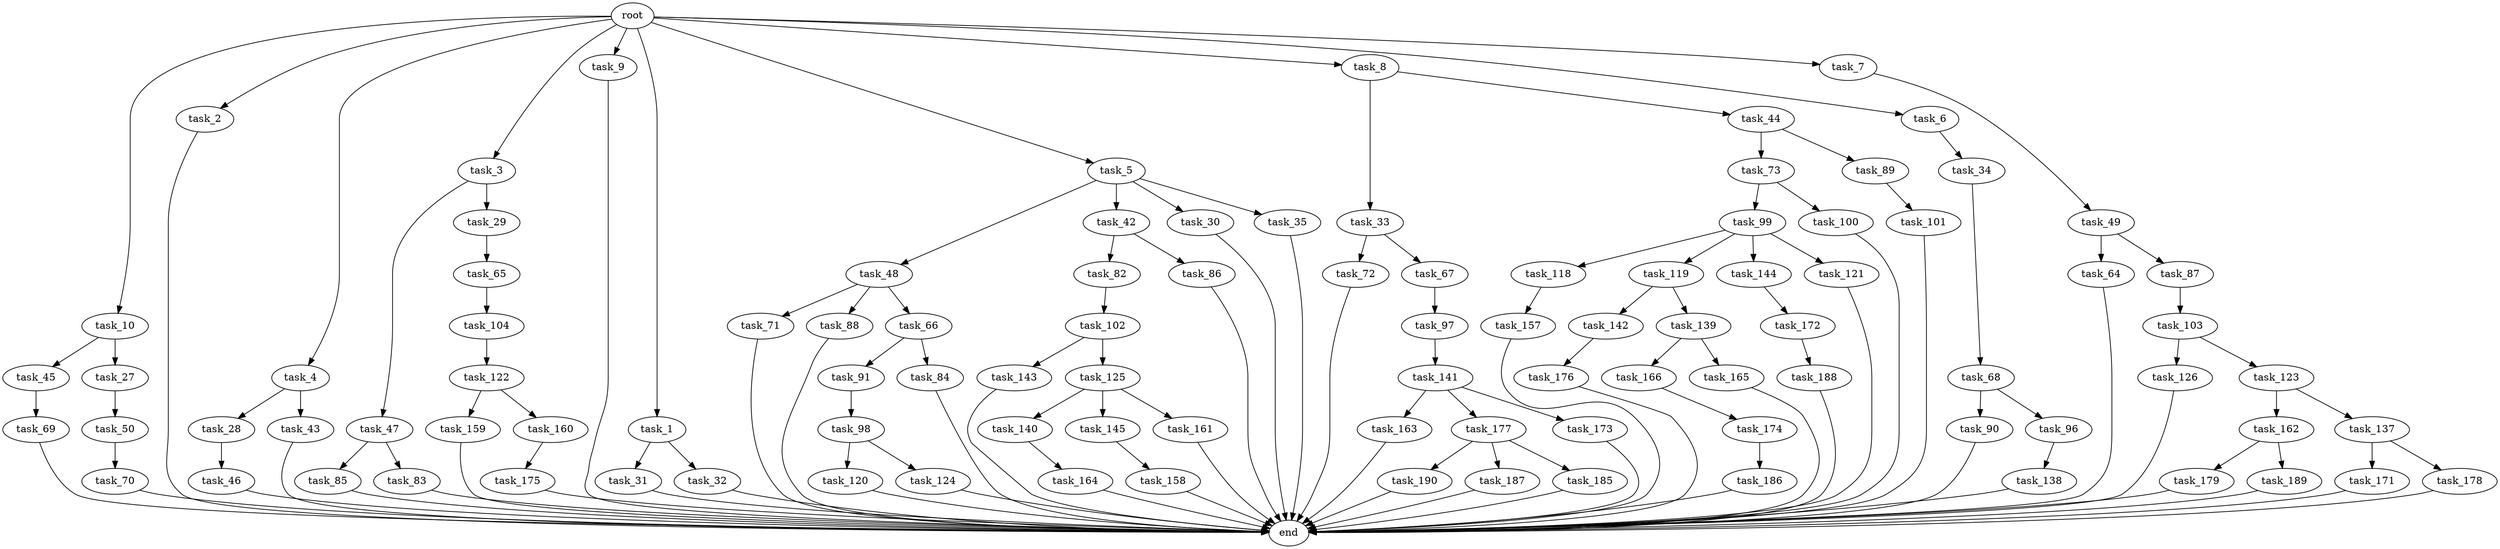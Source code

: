 digraph G {
  task_118 [size="1717986918.400000"];
  task_102 [size="274877906.944000"];
  task_65 [size="1717986918.400000"];
  task_176 [size="68719476.736000"];
  task_142 [size="68719476.736000"];
  task_162 [size="1717986918.400000"];
  task_158 [size="429496729.600000"];
  task_72 [size="429496729.600000"];
  task_119 [size="1717986918.400000"];
  task_166 [size="1391569403.904000"];
  task_45 [size="1099511627.776000"];
  task_163 [size="1099511627.776000"];
  task_144 [size="1717986918.400000"];
  task_46 [size="1717986918.400000"];
  task_179 [size="429496729.600000"];
  task_122 [size="429496729.600000"];
  task_73 [size="68719476.736000"];
  task_82 [size="1717986918.400000"];
  task_10 [size="2.048000"];
  task_139 [size="68719476.736000"];
  task_28 [size="1099511627.776000"];
  task_50 [size="154618822.656000"];
  task_71 [size="154618822.656000"];
  task_31 [size="429496729.600000"];
  task_49 [size="618475290.624000"];
  task_157 [size="618475290.624000"];
  task_90 [size="841813590.016000"];
  task_121 [size="1717986918.400000"];
  task_140 [size="68719476.736000"];
  task_190 [size="68719476.736000"];
  task_164 [size="274877906.944000"];
  task_126 [size="154618822.656000"];
  task_159 [size="154618822.656000"];
  task_2 [size="2.048000"];
  task_48 [size="1391569403.904000"];
  task_67 [size="429496729.600000"];
  task_42 [size="1391569403.904000"];
  task_186 [size="274877906.944000"];
  task_30 [size="1391569403.904000"];
  task_177 [size="1099511627.776000"];
  task_160 [size="154618822.656000"];
  task_104 [size="154618822.656000"];
  task_33 [size="274877906.944000"];
  task_4 [size="2.048000"];
  task_43 [size="1099511627.776000"];
  task_96 [size="841813590.016000"];
  task_64 [size="429496729.600000"];
  task_85 [size="1099511627.776000"];
  task_35 [size="1391569403.904000"];
  task_138 [size="274877906.944000"];
  task_173 [size="1099511627.776000"];
  task_172 [size="274877906.944000"];
  task_91 [size="154618822.656000"];
  task_89 [size="68719476.736000"];
  task_3 [size="2.048000"];
  task_9 [size="2.048000"];
  task_32 [size="429496729.600000"];
  task_143 [size="274877906.944000"];
  task_34 [size="841813590.016000"];
  task_174 [size="618475290.624000"];
  task_171 [size="154618822.656000"];
  task_86 [size="1717986918.400000"];
  task_189 [size="429496729.600000"];
  task_101 [size="841813590.016000"];
  task_1 [size="2.048000"];
  task_99 [size="1717986918.400000"];
  task_69 [size="68719476.736000"];
  task_44 [size="274877906.944000"];
  task_5 [size="2.048000"];
  task_88 [size="154618822.656000"];
  end [size="0.000000"];
  task_8 [size="2.048000"];
  task_87 [size="429496729.600000"];
  task_141 [size="1717986918.400000"];
  task_83 [size="1099511627.776000"];
  task_84 [size="154618822.656000"];
  task_47 [size="1099511627.776000"];
  task_29 [size="1099511627.776000"];
  task_145 [size="68719476.736000"];
  task_97 [size="1391569403.904000"];
  task_178 [size="154618822.656000"];
  root [size="0.000000"];
  task_187 [size="68719476.736000"];
  task_27 [size="1099511627.776000"];
  task_123 [size="154618822.656000"];
  task_120 [size="429496729.600000"];
  task_6 [size="2.048000"];
  task_70 [size="274877906.944000"];
  task_185 [size="68719476.736000"];
  task_175 [size="618475290.624000"];
  task_188 [size="1391569403.904000"];
  task_100 [size="1717986918.400000"];
  task_165 [size="1391569403.904000"];
  task_161 [size="68719476.736000"];
  task_98 [size="274877906.944000"];
  task_125 [size="274877906.944000"];
  task_124 [size="429496729.600000"];
  task_7 [size="2.048000"];
  task_137 [size="1717986918.400000"];
  task_68 [size="1391569403.904000"];
  task_66 [size="154618822.656000"];
  task_103 [size="68719476.736000"];

  task_118 -> task_157 [size="301989888.000000"];
  task_102 -> task_143 [size="134217728.000000"];
  task_102 -> task_125 [size="134217728.000000"];
  task_65 -> task_104 [size="75497472.000000"];
  task_176 -> end [size="1.000000"];
  task_142 -> task_176 [size="33554432.000000"];
  task_162 -> task_189 [size="209715200.000000"];
  task_162 -> task_179 [size="209715200.000000"];
  task_158 -> end [size="1.000000"];
  task_72 -> end [size="1.000000"];
  task_119 -> task_139 [size="33554432.000000"];
  task_119 -> task_142 [size="33554432.000000"];
  task_166 -> task_174 [size="301989888.000000"];
  task_45 -> task_69 [size="33554432.000000"];
  task_163 -> end [size="1.000000"];
  task_144 -> task_172 [size="134217728.000000"];
  task_46 -> end [size="1.000000"];
  task_179 -> end [size="1.000000"];
  task_122 -> task_160 [size="75497472.000000"];
  task_122 -> task_159 [size="75497472.000000"];
  task_73 -> task_99 [size="838860800.000000"];
  task_73 -> task_100 [size="838860800.000000"];
  task_82 -> task_102 [size="134217728.000000"];
  task_10 -> task_45 [size="536870912.000000"];
  task_10 -> task_27 [size="536870912.000000"];
  task_139 -> task_165 [size="679477248.000000"];
  task_139 -> task_166 [size="679477248.000000"];
  task_28 -> task_46 [size="838860800.000000"];
  task_50 -> task_70 [size="134217728.000000"];
  task_71 -> end [size="1.000000"];
  task_31 -> end [size="1.000000"];
  task_49 -> task_87 [size="209715200.000000"];
  task_49 -> task_64 [size="209715200.000000"];
  task_157 -> end [size="1.000000"];
  task_90 -> end [size="1.000000"];
  task_121 -> end [size="1.000000"];
  task_140 -> task_164 [size="134217728.000000"];
  task_190 -> end [size="1.000000"];
  task_164 -> end [size="1.000000"];
  task_126 -> end [size="1.000000"];
  task_159 -> end [size="1.000000"];
  task_2 -> end [size="1.000000"];
  task_48 -> task_88 [size="75497472.000000"];
  task_48 -> task_66 [size="75497472.000000"];
  task_48 -> task_71 [size="75497472.000000"];
  task_67 -> task_97 [size="679477248.000000"];
  task_42 -> task_86 [size="838860800.000000"];
  task_42 -> task_82 [size="838860800.000000"];
  task_186 -> end [size="1.000000"];
  task_30 -> end [size="1.000000"];
  task_177 -> task_185 [size="33554432.000000"];
  task_177 -> task_190 [size="33554432.000000"];
  task_177 -> task_187 [size="33554432.000000"];
  task_160 -> task_175 [size="301989888.000000"];
  task_104 -> task_122 [size="209715200.000000"];
  task_33 -> task_72 [size="209715200.000000"];
  task_33 -> task_67 [size="209715200.000000"];
  task_4 -> task_43 [size="536870912.000000"];
  task_4 -> task_28 [size="536870912.000000"];
  task_43 -> end [size="1.000000"];
  task_96 -> task_138 [size="134217728.000000"];
  task_64 -> end [size="1.000000"];
  task_85 -> end [size="1.000000"];
  task_35 -> end [size="1.000000"];
  task_138 -> end [size="1.000000"];
  task_173 -> end [size="1.000000"];
  task_172 -> task_188 [size="679477248.000000"];
  task_91 -> task_98 [size="134217728.000000"];
  task_89 -> task_101 [size="411041792.000000"];
  task_3 -> task_29 [size="536870912.000000"];
  task_3 -> task_47 [size="536870912.000000"];
  task_9 -> end [size="1.000000"];
  task_32 -> end [size="1.000000"];
  task_143 -> end [size="1.000000"];
  task_34 -> task_68 [size="679477248.000000"];
  task_174 -> task_186 [size="134217728.000000"];
  task_171 -> end [size="1.000000"];
  task_86 -> end [size="1.000000"];
  task_189 -> end [size="1.000000"];
  task_101 -> end [size="1.000000"];
  task_1 -> task_31 [size="209715200.000000"];
  task_1 -> task_32 [size="209715200.000000"];
  task_99 -> task_118 [size="838860800.000000"];
  task_99 -> task_119 [size="838860800.000000"];
  task_99 -> task_144 [size="838860800.000000"];
  task_99 -> task_121 [size="838860800.000000"];
  task_69 -> end [size="1.000000"];
  task_44 -> task_73 [size="33554432.000000"];
  task_44 -> task_89 [size="33554432.000000"];
  task_5 -> task_42 [size="679477248.000000"];
  task_5 -> task_30 [size="679477248.000000"];
  task_5 -> task_35 [size="679477248.000000"];
  task_5 -> task_48 [size="679477248.000000"];
  task_88 -> end [size="1.000000"];
  task_8 -> task_33 [size="134217728.000000"];
  task_8 -> task_44 [size="134217728.000000"];
  task_87 -> task_103 [size="33554432.000000"];
  task_141 -> task_163 [size="536870912.000000"];
  task_141 -> task_173 [size="536870912.000000"];
  task_141 -> task_177 [size="536870912.000000"];
  task_83 -> end [size="1.000000"];
  task_84 -> end [size="1.000000"];
  task_47 -> task_83 [size="536870912.000000"];
  task_47 -> task_85 [size="536870912.000000"];
  task_29 -> task_65 [size="838860800.000000"];
  task_145 -> task_158 [size="209715200.000000"];
  task_97 -> task_141 [size="838860800.000000"];
  task_178 -> end [size="1.000000"];
  root -> task_2 [size="1.000000"];
  root -> task_6 [size="1.000000"];
  root -> task_4 [size="1.000000"];
  root -> task_5 [size="1.000000"];
  root -> task_10 [size="1.000000"];
  root -> task_3 [size="1.000000"];
  root -> task_9 [size="1.000000"];
  root -> task_8 [size="1.000000"];
  root -> task_7 [size="1.000000"];
  root -> task_1 [size="1.000000"];
  task_187 -> end [size="1.000000"];
  task_27 -> task_50 [size="75497472.000000"];
  task_123 -> task_137 [size="838860800.000000"];
  task_123 -> task_162 [size="838860800.000000"];
  task_120 -> end [size="1.000000"];
  task_6 -> task_34 [size="411041792.000000"];
  task_70 -> end [size="1.000000"];
  task_185 -> end [size="1.000000"];
  task_175 -> end [size="1.000000"];
  task_188 -> end [size="1.000000"];
  task_100 -> end [size="1.000000"];
  task_165 -> end [size="1.000000"];
  task_161 -> end [size="1.000000"];
  task_98 -> task_124 [size="209715200.000000"];
  task_98 -> task_120 [size="209715200.000000"];
  task_125 -> task_145 [size="33554432.000000"];
  task_125 -> task_140 [size="33554432.000000"];
  task_125 -> task_161 [size="33554432.000000"];
  task_124 -> end [size="1.000000"];
  task_7 -> task_49 [size="301989888.000000"];
  task_137 -> task_178 [size="75497472.000000"];
  task_137 -> task_171 [size="75497472.000000"];
  task_68 -> task_96 [size="411041792.000000"];
  task_68 -> task_90 [size="411041792.000000"];
  task_66 -> task_91 [size="75497472.000000"];
  task_66 -> task_84 [size="75497472.000000"];
  task_103 -> task_126 [size="75497472.000000"];
  task_103 -> task_123 [size="75497472.000000"];
}
